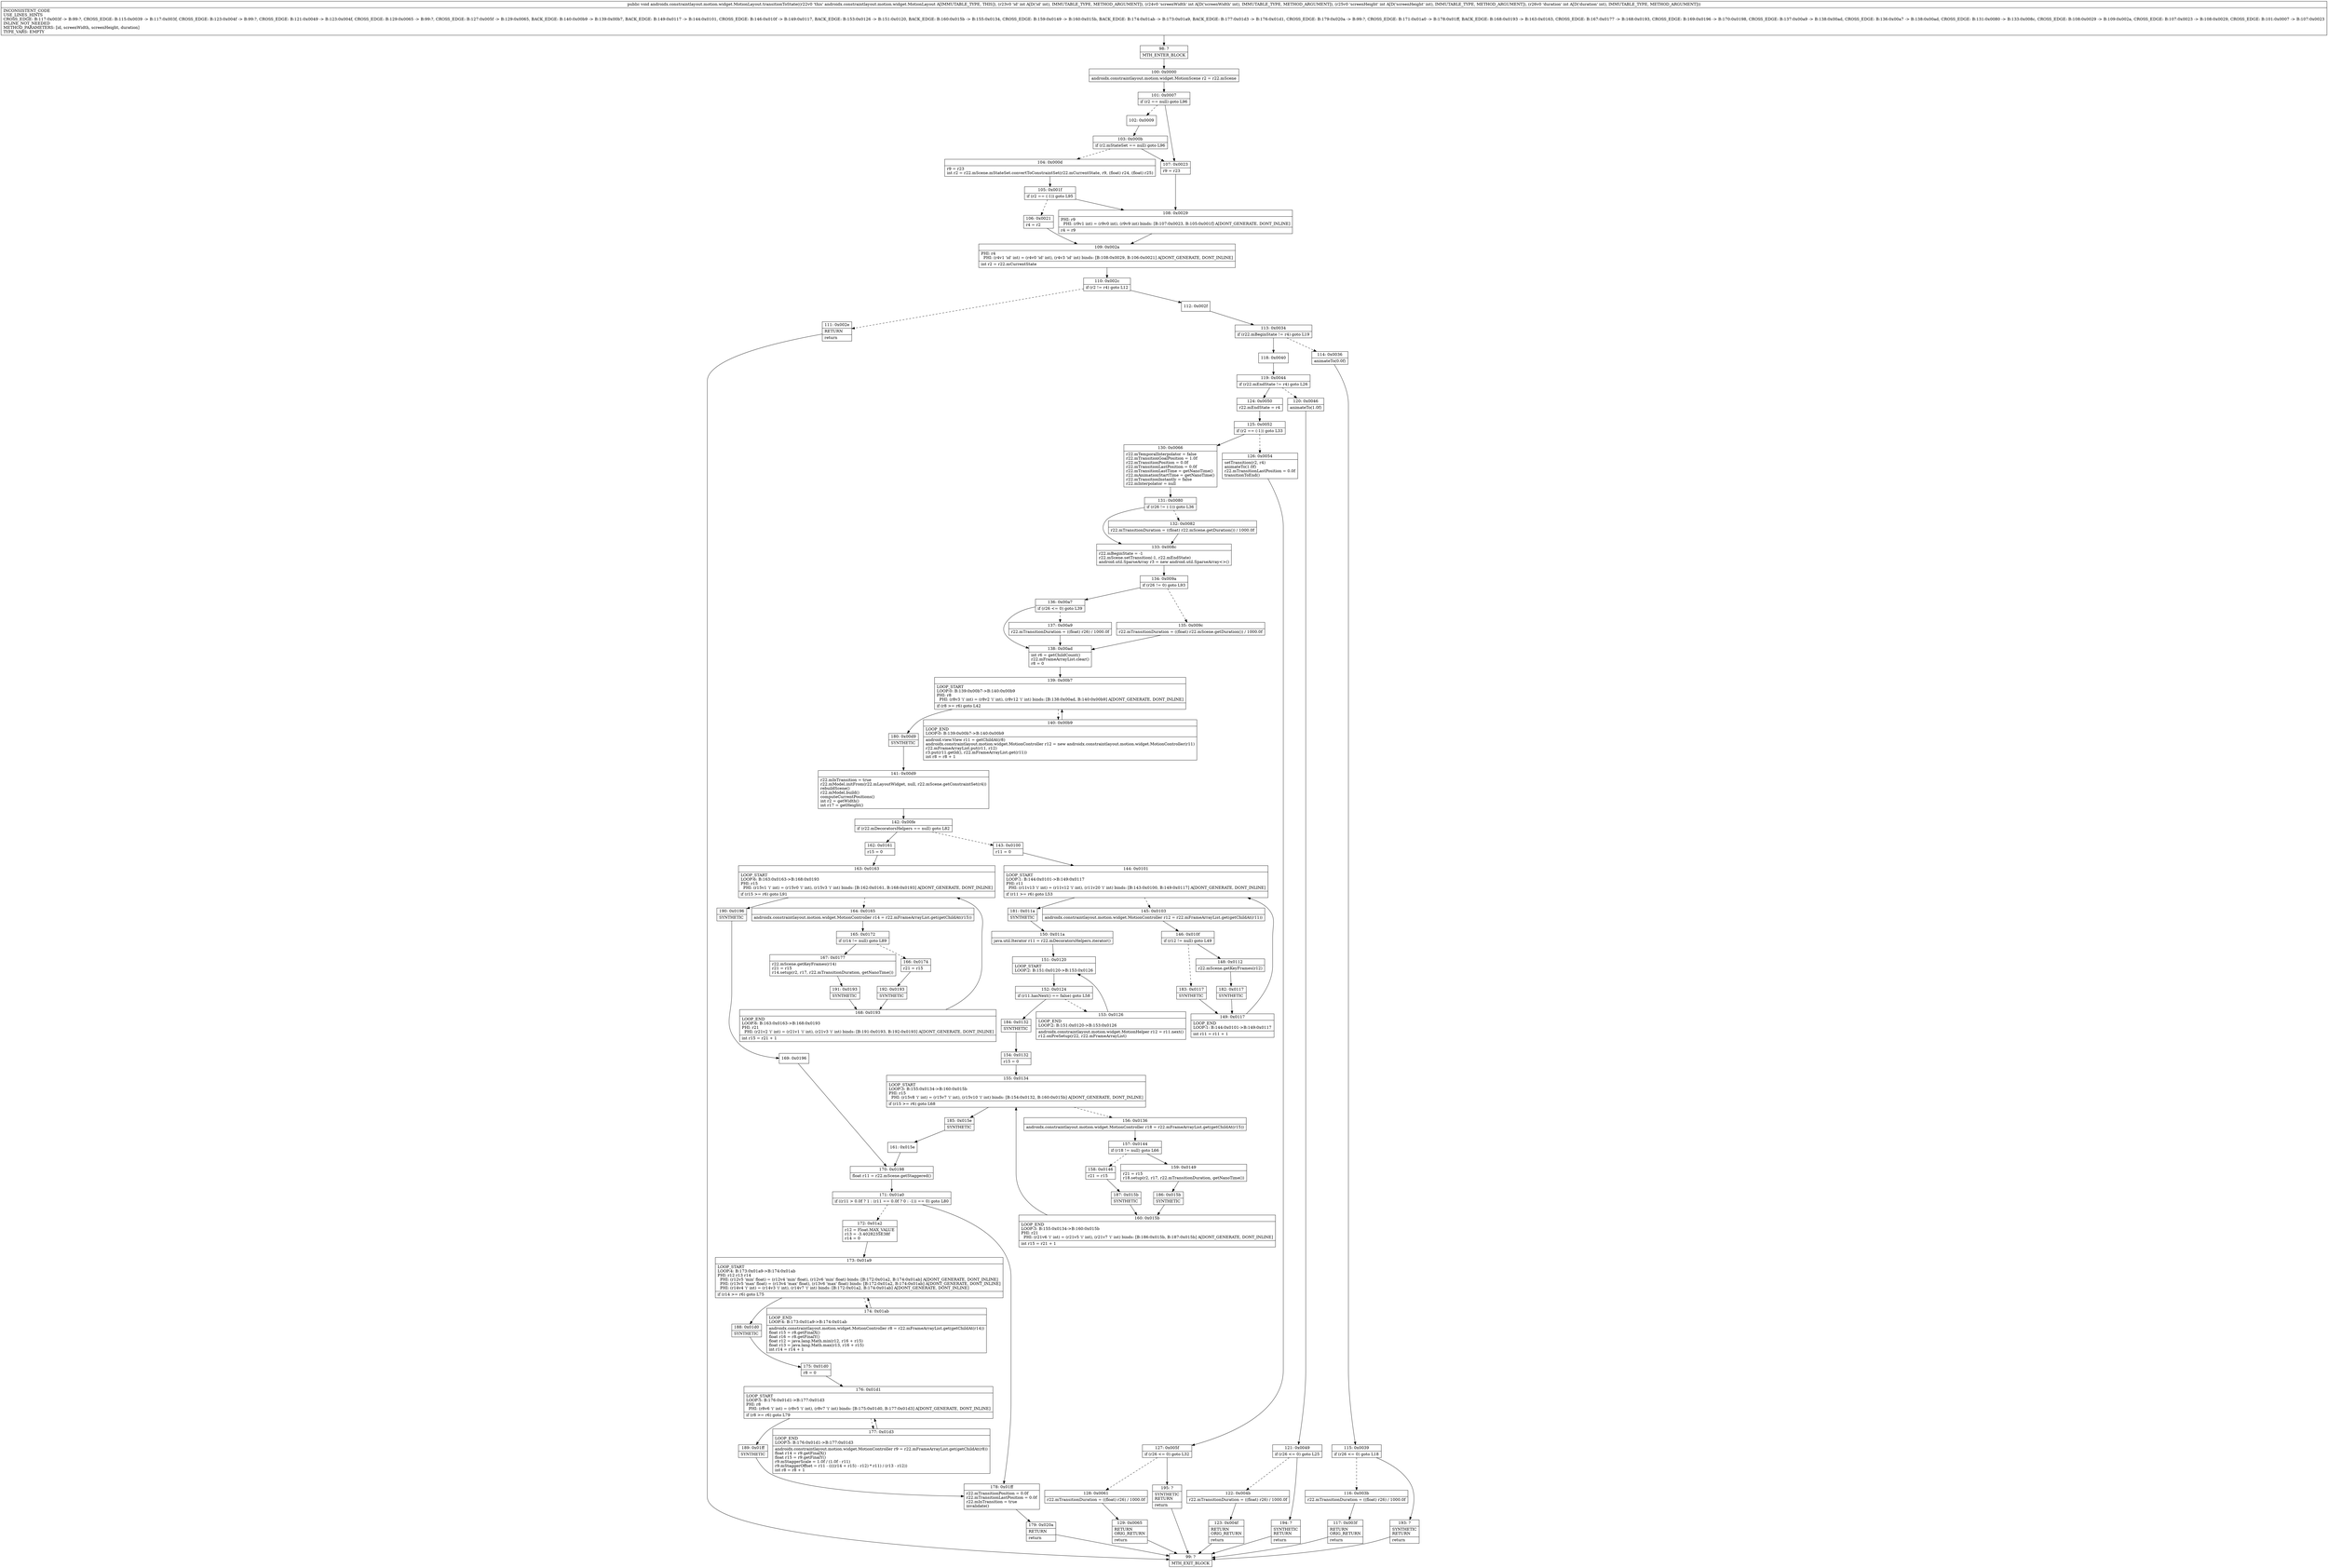 digraph "CFG forandroidx.constraintlayout.motion.widget.MotionLayout.transitionToState(IIII)V" {
Node_98 [shape=record,label="{98\:\ ?|MTH_ENTER_BLOCK\l}"];
Node_100 [shape=record,label="{100\:\ 0x0000|androidx.constraintlayout.motion.widget.MotionScene r2 = r22.mScene\l}"];
Node_101 [shape=record,label="{101\:\ 0x0007|if (r2 == null) goto L96\l}"];
Node_102 [shape=record,label="{102\:\ 0x0009}"];
Node_103 [shape=record,label="{103\:\ 0x000b|if (r2.mStateSet == null) goto L96\l}"];
Node_104 [shape=record,label="{104\:\ 0x000d|r9 = r23\lint r2 = r22.mScene.mStateSet.convertToConstraintSet(r22.mCurrentState, r9, (float) r24, (float) r25)\l}"];
Node_105 [shape=record,label="{105\:\ 0x001f|if (r2 == (\-1)) goto L95\l}"];
Node_106 [shape=record,label="{106\:\ 0x0021|r4 = r2\l}"];
Node_109 [shape=record,label="{109\:\ 0x002a|PHI: r4 \l  PHI: (r4v1 'id' int) = (r4v0 'id' int), (r4v3 'id' int) binds: [B:108:0x0029, B:106:0x0021] A[DONT_GENERATE, DONT_INLINE]\l|int r2 = r22.mCurrentState\l}"];
Node_110 [shape=record,label="{110\:\ 0x002c|if (r2 != r4) goto L12\l}"];
Node_111 [shape=record,label="{111\:\ 0x002e|RETURN\l|return\l}"];
Node_99 [shape=record,label="{99\:\ ?|MTH_EXIT_BLOCK\l}"];
Node_112 [shape=record,label="{112\:\ 0x002f}"];
Node_113 [shape=record,label="{113\:\ 0x0034|if (r22.mBeginState != r4) goto L19\l}"];
Node_114 [shape=record,label="{114\:\ 0x0036|animateTo(0.0f)\l}"];
Node_115 [shape=record,label="{115\:\ 0x0039|if (r26 \<= 0) goto L18\l}"];
Node_116 [shape=record,label="{116\:\ 0x003b|r22.mTransitionDuration = ((float) r26) \/ 1000.0f\l}"];
Node_117 [shape=record,label="{117\:\ 0x003f|RETURN\lORIG_RETURN\l|return\l}"];
Node_193 [shape=record,label="{193\:\ ?|SYNTHETIC\lRETURN\l|return\l}"];
Node_118 [shape=record,label="{118\:\ 0x0040}"];
Node_119 [shape=record,label="{119\:\ 0x0044|if (r22.mEndState != r4) goto L26\l}"];
Node_120 [shape=record,label="{120\:\ 0x0046|animateTo(1.0f)\l}"];
Node_121 [shape=record,label="{121\:\ 0x0049|if (r26 \<= 0) goto L25\l}"];
Node_122 [shape=record,label="{122\:\ 0x004b|r22.mTransitionDuration = ((float) r26) \/ 1000.0f\l}"];
Node_123 [shape=record,label="{123\:\ 0x004f|RETURN\lORIG_RETURN\l|return\l}"];
Node_194 [shape=record,label="{194\:\ ?|SYNTHETIC\lRETURN\l|return\l}"];
Node_124 [shape=record,label="{124\:\ 0x0050|r22.mEndState = r4\l}"];
Node_125 [shape=record,label="{125\:\ 0x0052|if (r2 == (\-1)) goto L33\l}"];
Node_126 [shape=record,label="{126\:\ 0x0054|setTransition(r2, r4)\lanimateTo(1.0f)\lr22.mTransitionLastPosition = 0.0f\ltransitionToEnd()\l}"];
Node_127 [shape=record,label="{127\:\ 0x005f|if (r26 \<= 0) goto L32\l}"];
Node_128 [shape=record,label="{128\:\ 0x0061|r22.mTransitionDuration = ((float) r26) \/ 1000.0f\l}"];
Node_129 [shape=record,label="{129\:\ 0x0065|RETURN\lORIG_RETURN\l|return\l}"];
Node_195 [shape=record,label="{195\:\ ?|SYNTHETIC\lRETURN\l|return\l}"];
Node_130 [shape=record,label="{130\:\ 0x0066|r22.mTemporalInterpolator = false\lr22.mTransitionGoalPosition = 1.0f\lr22.mTransitionPosition = 0.0f\lr22.mTransitionLastPosition = 0.0f\lr22.mTransitionLastTime = getNanoTime()\lr22.mAnimationStartTime = getNanoTime()\lr22.mTransitionInstantly = false\lr22.mInterpolator = null\l}"];
Node_131 [shape=record,label="{131\:\ 0x0080|if (r26 != (\-1)) goto L36\l}"];
Node_132 [shape=record,label="{132\:\ 0x0082|r22.mTransitionDuration = ((float) r22.mScene.getDuration()) \/ 1000.0f\l}"];
Node_133 [shape=record,label="{133\:\ 0x008c|r22.mBeginState = \-1\lr22.mScene.setTransition(\-1, r22.mEndState)\landroid.util.SparseArray r3 = new android.util.SparseArray\<\>()\l}"];
Node_134 [shape=record,label="{134\:\ 0x009a|if (r26 != 0) goto L93\l}"];
Node_135 [shape=record,label="{135\:\ 0x009c|r22.mTransitionDuration = ((float) r22.mScene.getDuration()) \/ 1000.0f\l}"];
Node_138 [shape=record,label="{138\:\ 0x00ad|int r6 = getChildCount()\lr22.mFrameArrayList.clear()\lr8 = 0\l}"];
Node_139 [shape=record,label="{139\:\ 0x00b7|LOOP_START\lLOOP:0: B:139:0x00b7\-\>B:140:0x00b9\lPHI: r8 \l  PHI: (r8v3 'i' int) = (r8v2 'i' int), (r8v12 'i' int) binds: [B:138:0x00ad, B:140:0x00b9] A[DONT_GENERATE, DONT_INLINE]\l|if (r8 \>= r6) goto L42\l}"];
Node_140 [shape=record,label="{140\:\ 0x00b9|LOOP_END\lLOOP:0: B:139:0x00b7\-\>B:140:0x00b9\l|android.view.View r11 = getChildAt(r8)\landroidx.constraintlayout.motion.widget.MotionController r12 = new androidx.constraintlayout.motion.widget.MotionController(r11)\lr22.mFrameArrayList.put(r11, r12)\lr3.put(r11.getId(), r22.mFrameArrayList.get(r11))\lint r8 = r8 + 1\l}"];
Node_180 [shape=record,label="{180\:\ 0x00d9|SYNTHETIC\l}"];
Node_141 [shape=record,label="{141\:\ 0x00d9|r22.mInTransition = true\lr22.mModel.initFrom(r22.mLayoutWidget, null, r22.mScene.getConstraintSet(r4))\lrebuildScene()\lr22.mModel.build()\lcomputeCurrentPositions()\lint r2 = getWidth()\lint r17 = getHeight()\l}"];
Node_142 [shape=record,label="{142\:\ 0x00fe|if (r22.mDecoratorsHelpers == null) goto L82\l}"];
Node_143 [shape=record,label="{143\:\ 0x0100|r11 = 0\l}"];
Node_144 [shape=record,label="{144\:\ 0x0101|LOOP_START\lLOOP:1: B:144:0x0101\-\>B:149:0x0117\lPHI: r11 \l  PHI: (r11v13 'i' int) = (r11v12 'i' int), (r11v20 'i' int) binds: [B:143:0x0100, B:149:0x0117] A[DONT_GENERATE, DONT_INLINE]\l|if (r11 \>= r6) goto L53\l}"];
Node_145 [shape=record,label="{145\:\ 0x0103|androidx.constraintlayout.motion.widget.MotionController r12 = r22.mFrameArrayList.get(getChildAt(r11))\l}"];
Node_146 [shape=record,label="{146\:\ 0x010f|if (r12 != null) goto L49\l}"];
Node_148 [shape=record,label="{148\:\ 0x0112|r22.mScene.getKeyFrames(r12)\l}"];
Node_182 [shape=record,label="{182\:\ 0x0117|SYNTHETIC\l}"];
Node_149 [shape=record,label="{149\:\ 0x0117|LOOP_END\lLOOP:1: B:144:0x0101\-\>B:149:0x0117\l|int r11 = r11 + 1\l}"];
Node_183 [shape=record,label="{183\:\ 0x0117|SYNTHETIC\l}"];
Node_181 [shape=record,label="{181\:\ 0x011a|SYNTHETIC\l}"];
Node_150 [shape=record,label="{150\:\ 0x011a|java.util.Iterator r11 = r22.mDecoratorsHelpers.iterator()\l}"];
Node_151 [shape=record,label="{151\:\ 0x0120|LOOP_START\lLOOP:2: B:151:0x0120\-\>B:153:0x0126\l}"];
Node_152 [shape=record,label="{152\:\ 0x0124|if (r11.hasNext() == false) goto L58\l}"];
Node_153 [shape=record,label="{153\:\ 0x0126|LOOP_END\lLOOP:2: B:151:0x0120\-\>B:153:0x0126\l|androidx.constraintlayout.motion.widget.MotionHelper r12 = r11.next()\lr12.onPreSetup(r22, r22.mFrameArrayList)\l}"];
Node_184 [shape=record,label="{184\:\ 0x0132|SYNTHETIC\l}"];
Node_154 [shape=record,label="{154\:\ 0x0132|r15 = 0\l}"];
Node_155 [shape=record,label="{155\:\ 0x0134|LOOP_START\lLOOP:3: B:155:0x0134\-\>B:160:0x015b\lPHI: r15 \l  PHI: (r15v8 'i' int) = (r15v7 'i' int), (r15v10 'i' int) binds: [B:154:0x0132, B:160:0x015b] A[DONT_GENERATE, DONT_INLINE]\l|if (r15 \>= r6) goto L68\l}"];
Node_156 [shape=record,label="{156\:\ 0x0136|androidx.constraintlayout.motion.widget.MotionController r18 = r22.mFrameArrayList.get(getChildAt(r15))\l}"];
Node_157 [shape=record,label="{157\:\ 0x0144|if (r18 != null) goto L66\l}"];
Node_158 [shape=record,label="{158\:\ 0x0146|r21 = r15\l}"];
Node_187 [shape=record,label="{187\:\ 0x015b|SYNTHETIC\l}"];
Node_160 [shape=record,label="{160\:\ 0x015b|LOOP_END\lLOOP:3: B:155:0x0134\-\>B:160:0x015b\lPHI: r21 \l  PHI: (r21v6 'i' int) = (r21v5 'i' int), (r21v7 'i' int) binds: [B:186:0x015b, B:187:0x015b] A[DONT_GENERATE, DONT_INLINE]\l|int r15 = r21 + 1\l}"];
Node_159 [shape=record,label="{159\:\ 0x0149|r21 = r15\lr18.setup(r2, r17, r22.mTransitionDuration, getNanoTime())\l}"];
Node_186 [shape=record,label="{186\:\ 0x015b|SYNTHETIC\l}"];
Node_185 [shape=record,label="{185\:\ 0x015e|SYNTHETIC\l}"];
Node_161 [shape=record,label="{161\:\ 0x015e}"];
Node_170 [shape=record,label="{170\:\ 0x0198|float r11 = r22.mScene.getStaggered()\l}"];
Node_171 [shape=record,label="{171\:\ 0x01a0|if ((r11 \> 0.0f ? 1 : (r11 == 0.0f ? 0 : \-1)) == 0) goto L80\l}"];
Node_172 [shape=record,label="{172\:\ 0x01a2|r12 = Float.MAX_VALUE\lr13 = \-3.4028235E38f\lr14 = 0\l}"];
Node_173 [shape=record,label="{173\:\ 0x01a9|LOOP_START\lLOOP:4: B:173:0x01a9\-\>B:174:0x01ab\lPHI: r12 r13 r14 \l  PHI: (r12v5 'min' float) = (r12v4 'min' float), (r12v6 'min' float) binds: [B:172:0x01a2, B:174:0x01ab] A[DONT_GENERATE, DONT_INLINE]\l  PHI: (r13v5 'max' float) = (r13v4 'max' float), (r13v6 'max' float) binds: [B:172:0x01a2, B:174:0x01ab] A[DONT_GENERATE, DONT_INLINE]\l  PHI: (r14v4 'i' int) = (r14v3 'i' int), (r14v7 'i' int) binds: [B:172:0x01a2, B:174:0x01ab] A[DONT_GENERATE, DONT_INLINE]\l|if (r14 \>= r6) goto L75\l}"];
Node_174 [shape=record,label="{174\:\ 0x01ab|LOOP_END\lLOOP:4: B:173:0x01a9\-\>B:174:0x01ab\l|androidx.constraintlayout.motion.widget.MotionController r8 = r22.mFrameArrayList.get(getChildAt(r14))\lfloat r15 = r8.getFinalX()\lfloat r16 = r8.getFinalY()\lfloat r12 = java.lang.Math.min(r12, r16 + r15)\lfloat r13 = java.lang.Math.max(r13, r16 + r15)\lint r14 = r14 + 1\l}"];
Node_188 [shape=record,label="{188\:\ 0x01d0|SYNTHETIC\l}"];
Node_175 [shape=record,label="{175\:\ 0x01d0|r8 = 0\l}"];
Node_176 [shape=record,label="{176\:\ 0x01d1|LOOP_START\lLOOP:5: B:176:0x01d1\-\>B:177:0x01d3\lPHI: r8 \l  PHI: (r8v6 'i' int) = (r8v5 'i' int), (r8v7 'i' int) binds: [B:175:0x01d0, B:177:0x01d3] A[DONT_GENERATE, DONT_INLINE]\l|if (r8 \>= r6) goto L79\l}"];
Node_177 [shape=record,label="{177\:\ 0x01d3|LOOP_END\lLOOP:5: B:176:0x01d1\-\>B:177:0x01d3\l|androidx.constraintlayout.motion.widget.MotionController r9 = r22.mFrameArrayList.get(getChildAt(r8))\lfloat r14 = r9.getFinalX()\lfloat r15 = r9.getFinalY()\lr9.mStaggerScale = 1.0f \/ (1.0f \- r11)\lr9.mStaggerOffset = r11 \- ((((r14 + r15) \- r12) * r11) \/ (r13 \- r12))\lint r8 = r8 + 1\l}"];
Node_189 [shape=record,label="{189\:\ 0x01ff|SYNTHETIC\l}"];
Node_178 [shape=record,label="{178\:\ 0x01ff|r22.mTransitionPosition = 0.0f\lr22.mTransitionLastPosition = 0.0f\lr22.mInTransition = true\linvalidate()\l}"];
Node_179 [shape=record,label="{179\:\ 0x020a|RETURN\l|return\l}"];
Node_162 [shape=record,label="{162\:\ 0x0161|r15 = 0\l}"];
Node_163 [shape=record,label="{163\:\ 0x0163|LOOP_START\lLOOP:6: B:163:0x0163\-\>B:168:0x0193\lPHI: r15 \l  PHI: (r15v1 'i' int) = (r15v0 'i' int), (r15v3 'i' int) binds: [B:162:0x0161, B:168:0x0193] A[DONT_GENERATE, DONT_INLINE]\l|if (r15 \>= r6) goto L91\l}"];
Node_164 [shape=record,label="{164\:\ 0x0165|androidx.constraintlayout.motion.widget.MotionController r14 = r22.mFrameArrayList.get(getChildAt(r15))\l}"];
Node_165 [shape=record,label="{165\:\ 0x0172|if (r14 != null) goto L89\l}"];
Node_166 [shape=record,label="{166\:\ 0x0174|r21 = r15\l}"];
Node_192 [shape=record,label="{192\:\ 0x0193|SYNTHETIC\l}"];
Node_168 [shape=record,label="{168\:\ 0x0193|LOOP_END\lLOOP:6: B:163:0x0163\-\>B:168:0x0193\lPHI: r21 \l  PHI: (r21v2 'i' int) = (r21v1 'i' int), (r21v3 'i' int) binds: [B:191:0x0193, B:192:0x0193] A[DONT_GENERATE, DONT_INLINE]\l|int r15 = r21 + 1\l}"];
Node_167 [shape=record,label="{167\:\ 0x0177|r22.mScene.getKeyFrames(r14)\lr21 = r15\lr14.setup(r2, r17, r22.mTransitionDuration, getNanoTime())\l}"];
Node_191 [shape=record,label="{191\:\ 0x0193|SYNTHETIC\l}"];
Node_190 [shape=record,label="{190\:\ 0x0196|SYNTHETIC\l}"];
Node_169 [shape=record,label="{169\:\ 0x0196}"];
Node_136 [shape=record,label="{136\:\ 0x00a7|if (r26 \<= 0) goto L39\l}"];
Node_137 [shape=record,label="{137\:\ 0x00a9|r22.mTransitionDuration = ((float) r26) \/ 1000.0f\l}"];
Node_108 [shape=record,label="{108\:\ 0x0029|PHI: r9 \l  PHI: (r9v1 int) = (r9v0 int), (r9v9 int) binds: [B:107:0x0023, B:105:0x001f] A[DONT_GENERATE, DONT_INLINE]\l|r4 = r9\l}"];
Node_107 [shape=record,label="{107\:\ 0x0023|r9 = r23\l}"];
MethodNode[shape=record,label="{public void androidx.constraintlayout.motion.widget.MotionLayout.transitionToState((r22v0 'this' androidx.constraintlayout.motion.widget.MotionLayout A[IMMUTABLE_TYPE, THIS]), (r23v0 'id' int A[D('id' int), IMMUTABLE_TYPE, METHOD_ARGUMENT]), (r24v0 'screenWidth' int A[D('screenWidth' int), IMMUTABLE_TYPE, METHOD_ARGUMENT]), (r25v0 'screenHeight' int A[D('screenHeight' int), IMMUTABLE_TYPE, METHOD_ARGUMENT]), (r26v0 'duration' int A[D('duration' int), IMMUTABLE_TYPE, METHOD_ARGUMENT]))  | INCONSISTENT_CODE\lUSE_LINES_HINTS\lCROSS_EDGE: B:117:0x003f \-\> B:99:?, CROSS_EDGE: B:115:0x0039 \-\> B:117:0x003f, CROSS_EDGE: B:123:0x004f \-\> B:99:?, CROSS_EDGE: B:121:0x0049 \-\> B:123:0x004f, CROSS_EDGE: B:129:0x0065 \-\> B:99:?, CROSS_EDGE: B:127:0x005f \-\> B:129:0x0065, BACK_EDGE: B:140:0x00b9 \-\> B:139:0x00b7, BACK_EDGE: B:149:0x0117 \-\> B:144:0x0101, CROSS_EDGE: B:146:0x010f \-\> B:149:0x0117, BACK_EDGE: B:153:0x0126 \-\> B:151:0x0120, BACK_EDGE: B:160:0x015b \-\> B:155:0x0134, CROSS_EDGE: B:159:0x0149 \-\> B:160:0x015b, BACK_EDGE: B:174:0x01ab \-\> B:173:0x01a9, BACK_EDGE: B:177:0x01d3 \-\> B:176:0x01d1, CROSS_EDGE: B:179:0x020a \-\> B:99:?, CROSS_EDGE: B:171:0x01a0 \-\> B:178:0x01ff, BACK_EDGE: B:168:0x0193 \-\> B:163:0x0163, CROSS_EDGE: B:167:0x0177 \-\> B:168:0x0193, CROSS_EDGE: B:169:0x0196 \-\> B:170:0x0198, CROSS_EDGE: B:137:0x00a9 \-\> B:138:0x00ad, CROSS_EDGE: B:136:0x00a7 \-\> B:138:0x00ad, CROSS_EDGE: B:131:0x0080 \-\> B:133:0x008c, CROSS_EDGE: B:108:0x0029 \-\> B:109:0x002a, CROSS_EDGE: B:107:0x0023 \-\> B:108:0x0029, CROSS_EDGE: B:101:0x0007 \-\> B:107:0x0023\lINLINE_NOT_NEEDED\lMETHOD_PARAMETERS: [id, screenWidth, screenHeight, duration]\lTYPE_VARS: EMPTY\l}"];
MethodNode -> Node_98;Node_98 -> Node_100;
Node_100 -> Node_101;
Node_101 -> Node_102[style=dashed];
Node_101 -> Node_107;
Node_102 -> Node_103;
Node_103 -> Node_104[style=dashed];
Node_103 -> Node_107;
Node_104 -> Node_105;
Node_105 -> Node_106[style=dashed];
Node_105 -> Node_108;
Node_106 -> Node_109;
Node_109 -> Node_110;
Node_110 -> Node_111[style=dashed];
Node_110 -> Node_112;
Node_111 -> Node_99;
Node_112 -> Node_113;
Node_113 -> Node_114[style=dashed];
Node_113 -> Node_118;
Node_114 -> Node_115;
Node_115 -> Node_116[style=dashed];
Node_115 -> Node_193;
Node_116 -> Node_117;
Node_117 -> Node_99;
Node_193 -> Node_99;
Node_118 -> Node_119;
Node_119 -> Node_120[style=dashed];
Node_119 -> Node_124;
Node_120 -> Node_121;
Node_121 -> Node_122[style=dashed];
Node_121 -> Node_194;
Node_122 -> Node_123;
Node_123 -> Node_99;
Node_194 -> Node_99;
Node_124 -> Node_125;
Node_125 -> Node_126[style=dashed];
Node_125 -> Node_130;
Node_126 -> Node_127;
Node_127 -> Node_128[style=dashed];
Node_127 -> Node_195;
Node_128 -> Node_129;
Node_129 -> Node_99;
Node_195 -> Node_99;
Node_130 -> Node_131;
Node_131 -> Node_132[style=dashed];
Node_131 -> Node_133;
Node_132 -> Node_133;
Node_133 -> Node_134;
Node_134 -> Node_135[style=dashed];
Node_134 -> Node_136;
Node_135 -> Node_138;
Node_138 -> Node_139;
Node_139 -> Node_140[style=dashed];
Node_139 -> Node_180;
Node_140 -> Node_139;
Node_180 -> Node_141;
Node_141 -> Node_142;
Node_142 -> Node_143[style=dashed];
Node_142 -> Node_162;
Node_143 -> Node_144;
Node_144 -> Node_145[style=dashed];
Node_144 -> Node_181;
Node_145 -> Node_146;
Node_146 -> Node_148;
Node_146 -> Node_183[style=dashed];
Node_148 -> Node_182;
Node_182 -> Node_149;
Node_149 -> Node_144;
Node_183 -> Node_149;
Node_181 -> Node_150;
Node_150 -> Node_151;
Node_151 -> Node_152;
Node_152 -> Node_153[style=dashed];
Node_152 -> Node_184;
Node_153 -> Node_151;
Node_184 -> Node_154;
Node_154 -> Node_155;
Node_155 -> Node_156[style=dashed];
Node_155 -> Node_185;
Node_156 -> Node_157;
Node_157 -> Node_158[style=dashed];
Node_157 -> Node_159;
Node_158 -> Node_187;
Node_187 -> Node_160;
Node_160 -> Node_155;
Node_159 -> Node_186;
Node_186 -> Node_160;
Node_185 -> Node_161;
Node_161 -> Node_170;
Node_170 -> Node_171;
Node_171 -> Node_172[style=dashed];
Node_171 -> Node_178;
Node_172 -> Node_173;
Node_173 -> Node_174[style=dashed];
Node_173 -> Node_188;
Node_174 -> Node_173;
Node_188 -> Node_175;
Node_175 -> Node_176;
Node_176 -> Node_177[style=dashed];
Node_176 -> Node_189;
Node_177 -> Node_176;
Node_189 -> Node_178;
Node_178 -> Node_179;
Node_179 -> Node_99;
Node_162 -> Node_163;
Node_163 -> Node_164[style=dashed];
Node_163 -> Node_190;
Node_164 -> Node_165;
Node_165 -> Node_166[style=dashed];
Node_165 -> Node_167;
Node_166 -> Node_192;
Node_192 -> Node_168;
Node_168 -> Node_163;
Node_167 -> Node_191;
Node_191 -> Node_168;
Node_190 -> Node_169;
Node_169 -> Node_170;
Node_136 -> Node_137[style=dashed];
Node_136 -> Node_138;
Node_137 -> Node_138;
Node_108 -> Node_109;
Node_107 -> Node_108;
}

